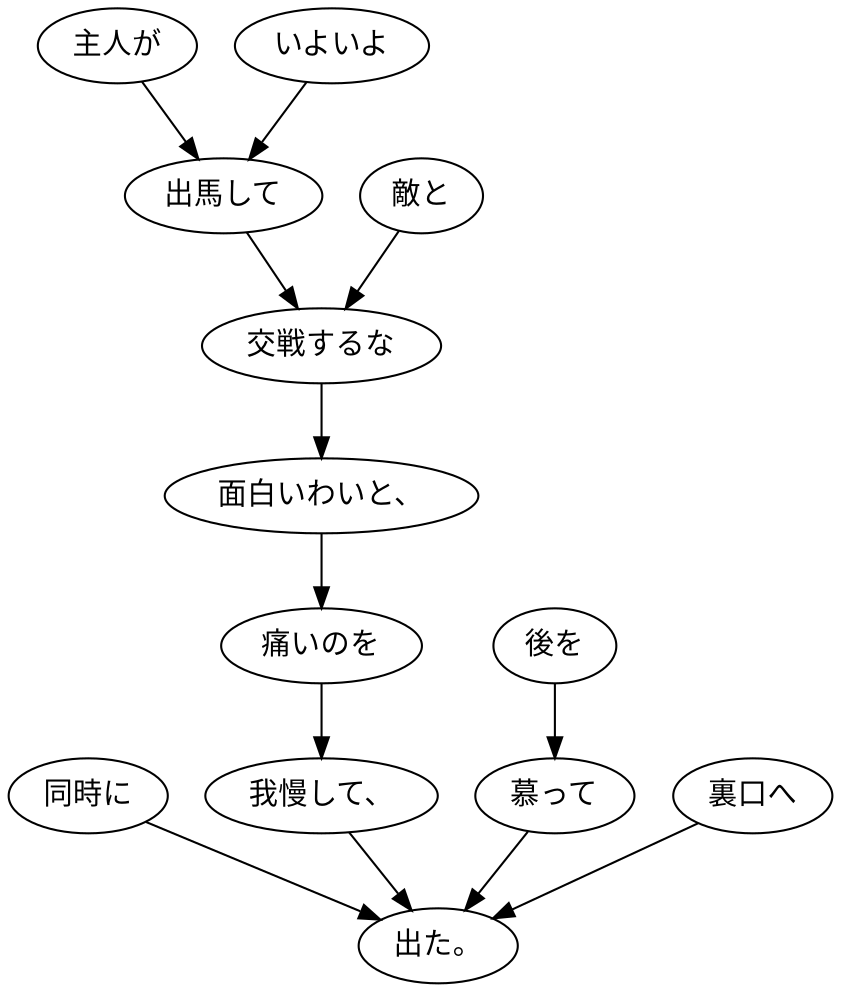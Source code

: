 digraph graph4967 {
	node0 [label="同時に"];
	node1 [label="主人が"];
	node2 [label="いよいよ"];
	node3 [label="出馬して"];
	node4 [label="敵と"];
	node5 [label="交戦するな"];
	node6 [label="面白いわいと、"];
	node7 [label="痛いのを"];
	node8 [label="我慢して、"];
	node9 [label="後を"];
	node10 [label="慕って"];
	node11 [label="裏口へ"];
	node12 [label="出た。"];
	node0 -> node12;
	node1 -> node3;
	node2 -> node3;
	node3 -> node5;
	node4 -> node5;
	node5 -> node6;
	node6 -> node7;
	node7 -> node8;
	node8 -> node12;
	node9 -> node10;
	node10 -> node12;
	node11 -> node12;
}
